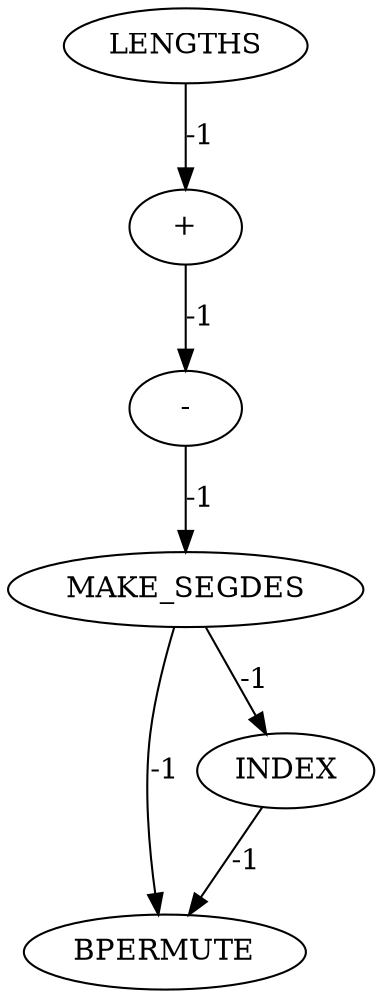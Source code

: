 digraph {
	is_B_INST_4919 [label=LENGTHS cost=0]
	is_B_INST_1027 [label="+" cost=0]
	is_B_INST_4924 [label="-" cost=0]
	is_B_INST_4938 [label=BPERMUTE cost=0]
	is_B_INST_4925 [label=MAKE_SEGDES cost=0]
	is_B_INST_4930 [label=INDEX cost=0]
	is_B_INST_4919 -> is_B_INST_1027 [label=-1 cost=-1]
	is_B_INST_1027 -> is_B_INST_4924 [label=-1 cost=-1]
	is_B_INST_4924 -> is_B_INST_4925 [label=-1 cost=-1]
	is_B_INST_4925 -> is_B_INST_4930 [label=-1 cost=-1]
	is_B_INST_4925 -> is_B_INST_4938 [label=-1 cost=-1]
	is_B_INST_4930 -> is_B_INST_4938 [label=-1 cost=-1]
}
